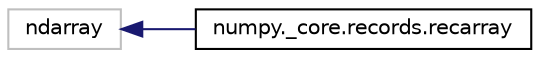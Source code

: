 digraph "Graphical Class Hierarchy"
{
 // LATEX_PDF_SIZE
  edge [fontname="Helvetica",fontsize="10",labelfontname="Helvetica",labelfontsize="10"];
  node [fontname="Helvetica",fontsize="10",shape=record];
  rankdir="LR";
  Node16480 [label="ndarray",height=0.2,width=0.4,color="grey75", fillcolor="white", style="filled",tooltip=" "];
  Node16480 -> Node0 [dir="back",color="midnightblue",fontsize="10",style="solid",fontname="Helvetica"];
  Node0 [label="numpy._core.records.recarray",height=0.2,width=0.4,color="black", fillcolor="white", style="filled",URL="$classnumpy_1_1__core_1_1records_1_1recarray.html",tooltip=" "];
}
